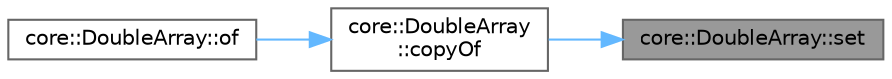 digraph "core::DoubleArray::set"
{
 // INTERACTIVE_SVG=YES
 // LATEX_PDF_SIZE
  bgcolor="transparent";
  edge [fontname=Helvetica,fontsize=10,labelfontname=Helvetica,labelfontsize=10];
  node [fontname=Helvetica,fontsize=10,shape=box,height=0.2,width=0.4];
  rankdir="RL";
  Node1 [id="Node000001",label="core::DoubleArray::set",height=0.2,width=0.4,color="gray40", fillcolor="grey60", style="filled", fontcolor="black",tooltip="Set value of element at specified index with specified new value."];
  Node1 -> Node2 [id="edge1_Node000001_Node000002",dir="back",color="steelblue1",style="solid",tooltip=" "];
  Node2 [id="Node000002",label="core::DoubleArray\l::copyOf",height=0.2,width=0.4,color="grey40", fillcolor="white", style="filled",URL="$df/dcd/a00127.html#a0e174d290855e8da15a3cf24afd19c11",tooltip="Obtain newly created DoubleArray instance with primitive double array, such as int8_t[],..."];
  Node2 -> Node3 [id="edge2_Node000002_Node000003",dir="back",color="steelblue1",style="solid",tooltip=" "];
  Node3 [id="Node000003",label="core::DoubleArray::of",height=0.2,width=0.4,color="grey40", fillcolor="white", style="filled",URL="$df/dcd/a00127.html#ab6d2e3532ab90fd60a8c47245fb05401",tooltip="Obtain newly created DoubleArray instance with given doubles values or code points."];
}

